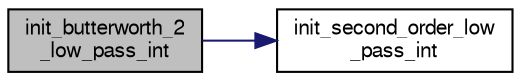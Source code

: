 digraph "init_butterworth_2_low_pass_int"
{
  edge [fontname="FreeSans",fontsize="10",labelfontname="FreeSans",labelfontsize="10"];
  node [fontname="FreeSans",fontsize="10",shape=record];
  rankdir="LR";
  Node1 [label="init_butterworth_2\l_low_pass_int",height=0.2,width=0.4,color="black", fillcolor="grey75", style="filled", fontcolor="black"];
  Node1 -> Node2 [color="midnightblue",fontsize="10",style="solid",fontname="FreeSans"];
  Node2 [label="init_second_order_low\l_pass_int",height=0.2,width=0.4,color="black", fillcolor="white", style="filled",URL="$low__pass__filter_8h.html#a71eaaf92d7c19c9c82578ff686af3332",tooltip="Init second order low pass filter(fixed point version). "];
}
